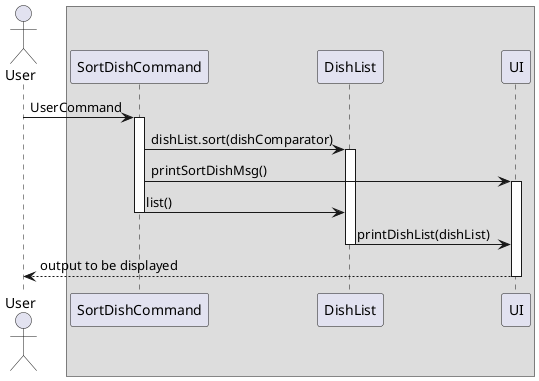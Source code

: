@startuml
'https://plantuml.com/sequence-diagram
actor User
box

User -> SortDishCommand: UserCommand

activate SortDishCommand

SortDishCommand -> DishList: dishList.sort(dishComparator)

activate DishList

SortDishCommand -> UI : printSortDishMsg()

activate UI

SortDishCommand -> DishList: list()
deactivate SortDishCommand

DishList -> UI: printDishList(dishList)
deactivate DishList
User <-- UI: output to be displayed

 deactivate UI






@enduml